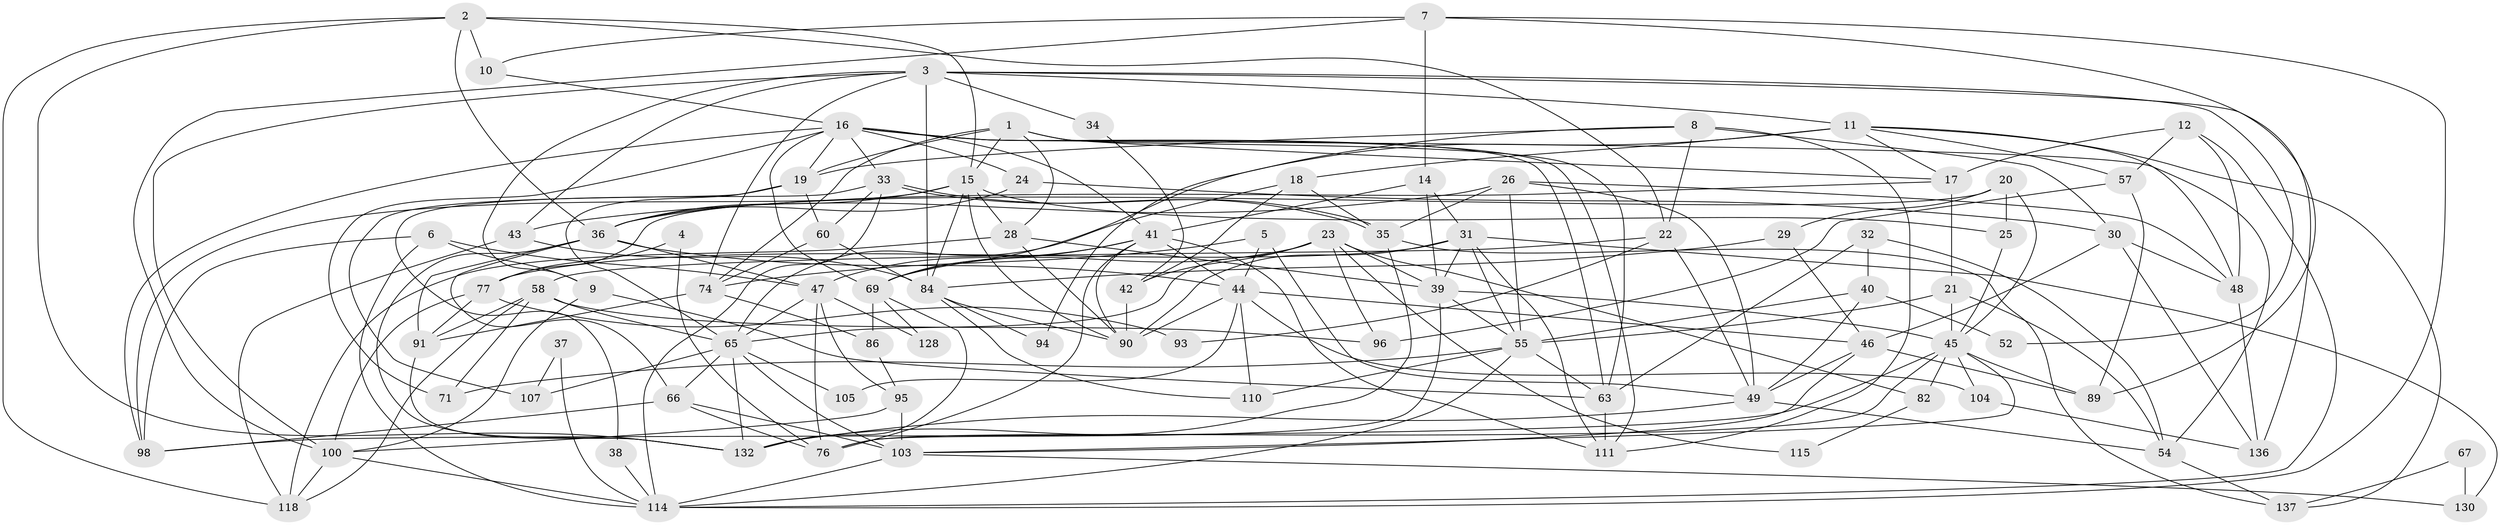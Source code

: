 // original degree distribution, {6: 0.07142857142857142, 4: 0.3142857142857143, 5: 0.1357142857142857, 2: 0.14285714285714285, 3: 0.2571428571428571, 7: 0.05, 8: 0.02857142857142857}
// Generated by graph-tools (version 1.1) at 2025/11/02/27/25 16:11:20]
// undirected, 88 vertices, 220 edges
graph export_dot {
graph [start="1"]
  node [color=gray90,style=filled];
  1 [super="+134"];
  2 [super="+62"];
  3 [super="+92"];
  4;
  5;
  6 [super="+138"];
  7;
  8;
  9 [super="+13"];
  10 [super="+88"];
  11 [super="+56"];
  12;
  14 [super="+61"];
  15 [super="+140"];
  16 [super="+79"];
  17 [super="+68"];
  18;
  19 [super="+27"];
  20;
  21 [super="+73"];
  22;
  23 [super="+106"];
  24;
  25;
  26 [super="+108"];
  28 [super="+123"];
  29;
  30 [super="+51"];
  31 [super="+116"];
  32;
  33 [super="+126"];
  34;
  35 [super="+75"];
  36 [super="+99"];
  37;
  38;
  39 [super="+70"];
  40 [super="+133"];
  41 [super="+120"];
  42;
  43 [super="+112"];
  44 [super="+135"];
  45 [super="+50"];
  46 [super="+64"];
  47 [super="+53"];
  48 [super="+72"];
  49 [super="+87"];
  52;
  54 [super="+85"];
  55 [super="+121"];
  57;
  58 [super="+59"];
  60 [super="+131"];
  63 [super="+83"];
  65 [super="+102"];
  66 [super="+78"];
  67;
  69 [super="+97"];
  71;
  74 [super="+101"];
  76 [super="+81"];
  77 [super="+80"];
  82;
  84 [super="+109"];
  86;
  89 [super="+125"];
  90 [super="+113"];
  91 [super="+124"];
  93;
  94;
  95;
  96 [super="+122"];
  98 [super="+117"];
  100 [super="+119"];
  103 [super="+139"];
  104;
  105;
  107;
  110;
  111 [super="+127"];
  114 [super="+129"];
  115;
  118;
  128;
  130;
  132;
  136;
  137;
  1 -- 15 [weight=2];
  1 -- 17;
  1 -- 63;
  1 -- 19;
  1 -- 28;
  1 -- 74;
  2 -- 132;
  2 -- 36;
  2 -- 118;
  2 -- 22;
  2 -- 15;
  2 -- 10;
  3 -- 52;
  3 -- 100;
  3 -- 11 [weight=2];
  3 -- 43;
  3 -- 34;
  3 -- 84;
  3 -- 136;
  3 -- 9;
  3 -- 74;
  4 -- 77;
  4 -- 76;
  5 -- 74;
  5 -- 49;
  5 -- 44;
  6 -- 47 [weight=2];
  6 -- 98;
  6 -- 9;
  6 -- 114;
  7 -- 89;
  7 -- 10;
  7 -- 14;
  7 -- 100;
  7 -- 114;
  8 -- 22;
  8 -- 111;
  8 -- 19;
  8 -- 30;
  8 -- 94;
  9 -- 100;
  9 -- 63;
  10 -- 16;
  11 -- 18;
  11 -- 17;
  11 -- 48;
  11 -- 137;
  11 -- 57;
  11 -- 69;
  12 -- 114;
  12 -- 57;
  12 -- 48;
  12 -- 17;
  14 -- 41;
  14 -- 31;
  14 -- 39;
  15 -- 90;
  15 -- 98;
  15 -- 36;
  15 -- 84;
  15 -- 25;
  15 -- 28;
  16 -- 41;
  16 -- 69 [weight=2];
  16 -- 33;
  16 -- 19;
  16 -- 71;
  16 -- 24;
  16 -- 63;
  16 -- 111;
  16 -- 54;
  16 -- 98;
  17 -- 21;
  17 -- 36;
  18 -- 42;
  18 -- 35;
  18 -- 65;
  19 -- 65;
  19 -- 107;
  19 -- 60;
  20 -- 45;
  20 -- 25;
  20 -- 29;
  20 -- 77;
  21 -- 54;
  21 -- 55;
  21 -- 45;
  22 -- 93;
  22 -- 49;
  22 -- 58;
  23 -- 42;
  23 -- 69;
  23 -- 82;
  23 -- 96 [weight=2];
  23 -- 65;
  23 -- 115;
  23 -- 39;
  24 -- 36;
  24 -- 30;
  25 -- 45;
  26 -- 49;
  26 -- 43;
  26 -- 48;
  26 -- 35;
  26 -- 55;
  28 -- 118;
  28 -- 39;
  28 -- 90;
  29 -- 46;
  29 -- 84;
  30 -- 46;
  30 -- 48;
  30 -- 136;
  31 -- 39;
  31 -- 111;
  31 -- 130;
  31 -- 90;
  31 -- 55;
  31 -- 77;
  32 -- 63;
  32 -- 40;
  32 -- 54;
  33 -- 35;
  33 -- 35;
  33 -- 114;
  33 -- 60;
  33 -- 38;
  34 -- 42;
  35 -- 137;
  35 -- 132;
  36 -- 44;
  36 -- 66;
  36 -- 132;
  36 -- 91;
  36 -- 47;
  37 -- 107;
  37 -- 114;
  38 -- 114;
  39 -- 55;
  39 -- 45;
  39 -- 76;
  40 -- 49 [weight=2];
  40 -- 52;
  40 -- 55;
  41 -- 90;
  41 -- 69;
  41 -- 44;
  41 -- 47;
  41 -- 111;
  41 -- 76;
  42 -- 90;
  43 -- 118;
  43 -- 84;
  44 -- 110;
  44 -- 104;
  44 -- 105;
  44 -- 90;
  44 -- 46;
  45 -- 103;
  45 -- 98;
  45 -- 82;
  45 -- 89;
  45 -- 104;
  45 -- 76;
  46 -- 49;
  46 -- 89;
  46 -- 103;
  47 -- 95;
  47 -- 128;
  47 -- 65;
  47 -- 76;
  48 -- 136;
  49 -- 132;
  49 -- 54;
  54 -- 137;
  55 -- 114;
  55 -- 71;
  55 -- 110;
  55 -- 63;
  57 -- 89;
  57 -- 96;
  58 -- 118;
  58 -- 71;
  58 -- 65;
  58 -- 91;
  58 -- 96;
  60 -- 84;
  60 -- 74;
  63 -- 111;
  65 -- 66;
  65 -- 107;
  65 -- 132;
  65 -- 105;
  65 -- 103;
  66 -- 76;
  66 -- 98;
  66 -- 103;
  67 -- 130;
  67 -- 137;
  69 -- 86;
  69 -- 132;
  69 -- 128;
  74 -- 86;
  74 -- 91;
  77 -- 93;
  77 -- 100;
  77 -- 91;
  82 -- 115;
  84 -- 110;
  84 -- 90;
  84 -- 94;
  86 -- 95;
  91 -- 132;
  95 -- 103;
  95 -- 100;
  100 -- 118;
  100 -- 114;
  103 -- 130;
  103 -- 114;
  104 -- 136;
}
